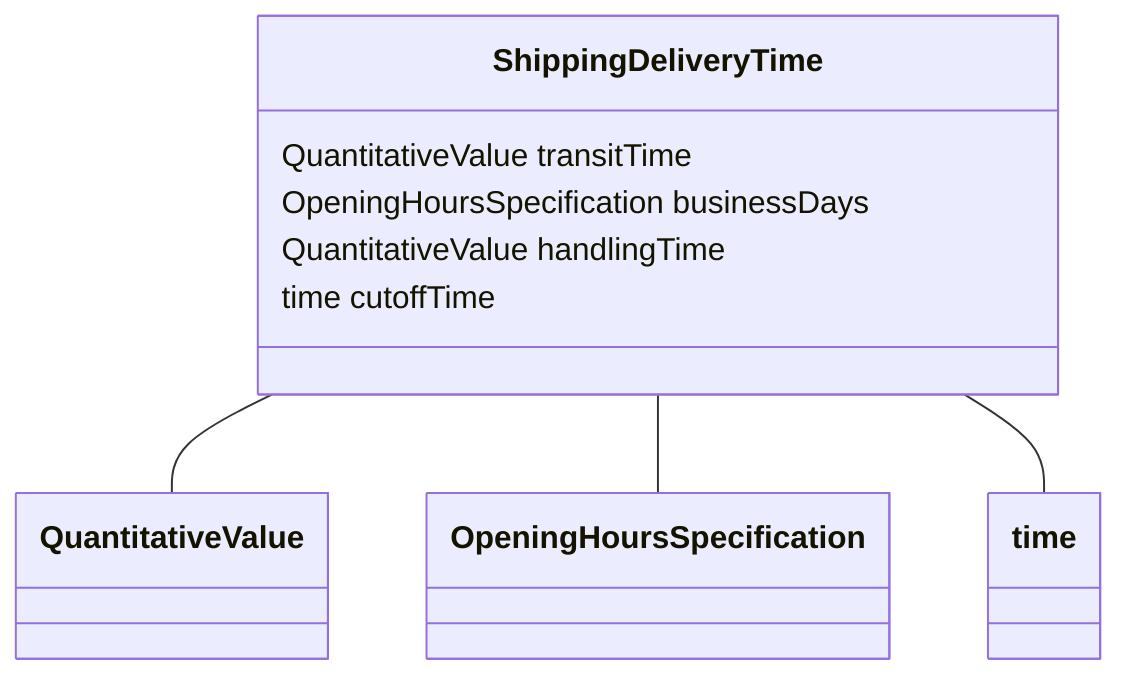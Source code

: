 classDiagram
  ShippingDeliveryTime -- QuantitativeValue
  ShippingDeliveryTime -- OpeningHoursSpecification
  ShippingDeliveryTime -- time


class ShippingDeliveryTime {

  QuantitativeValue transitTime
  OpeningHoursSpecification businessDays
  QuantitativeValue handlingTime
  time cutoffTime

 }